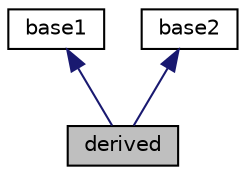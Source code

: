 digraph "derived"
{
  edge [fontname="Helvetica",fontsize="10",labelfontname="Helvetica",labelfontsize="10"];
  node [fontname="Helvetica",fontsize="10",shape=record];
  Node1 [label="derived",height=0.2,width=0.4,color="black", fillcolor="grey75", style="filled", fontcolor="black"];
  Node2 -> Node1 [dir="back",color="midnightblue",fontsize="10",style="solid",fontname="Helvetica"];
  Node2 [label="base1",height=0.2,width=0.4,color="black", fillcolor="white", style="filled",URL="$classbase1.html"];
  Node3 -> Node1 [dir="back",color="midnightblue",fontsize="10",style="solid",fontname="Helvetica"];
  Node3 [label="base2",height=0.2,width=0.4,color="black", fillcolor="white", style="filled",URL="$classbase2.html"];
}
